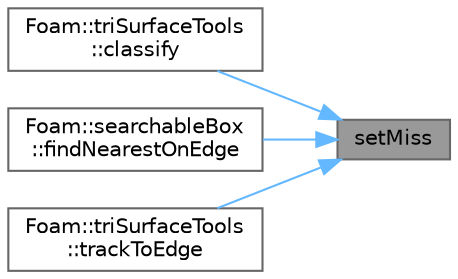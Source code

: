 digraph "setMiss"
{
 // LATEX_PDF_SIZE
  bgcolor="transparent";
  edge [fontname=Helvetica,fontsize=10,labelfontname=Helvetica,labelfontsize=10];
  node [fontname=Helvetica,fontsize=10,shape=box,height=0.2,width=0.4];
  rankdir="RL";
  Node1 [id="Node000001",label="setMiss",height=0.2,width=0.4,color="gray40", fillcolor="grey60", style="filled", fontcolor="black",tooltip=" "];
  Node1 -> Node2 [id="edge1_Node000001_Node000002",dir="back",color="steelblue1",style="solid",tooltip=" "];
  Node2 [id="Node000002",label="Foam::triSurfaceTools\l::classify",height=0.2,width=0.4,color="grey40", fillcolor="white", style="filled",URL="$classFoam_1_1triSurfaceTools.html#a6f0ceda49a3cd2fbd6ab9655fd370e03",tooltip=" "];
  Node1 -> Node3 [id="edge2_Node000001_Node000003",dir="back",color="steelblue1",style="solid",tooltip=" "];
  Node3 [id="Node000003",label="Foam::searchableBox\l::findNearestOnEdge",height=0.2,width=0.4,color="grey40", fillcolor="white", style="filled",URL="$classFoam_1_1searchableBox.html#a945928aebbefd2d65c7cd3807020bb93",tooltip=" "];
  Node1 -> Node4 [id="edge3_Node000001_Node000004",dir="back",color="steelblue1",style="solid",tooltip=" "];
  Node4 [id="Node000004",label="Foam::triSurfaceTools\l::trackToEdge",height=0.2,width=0.4,color="grey40", fillcolor="white", style="filled",URL="$classFoam_1_1triSurfaceTools.html#a6d8fd04b37cd0ac3c45134c26f9ba40c",tooltip=" "];
}
